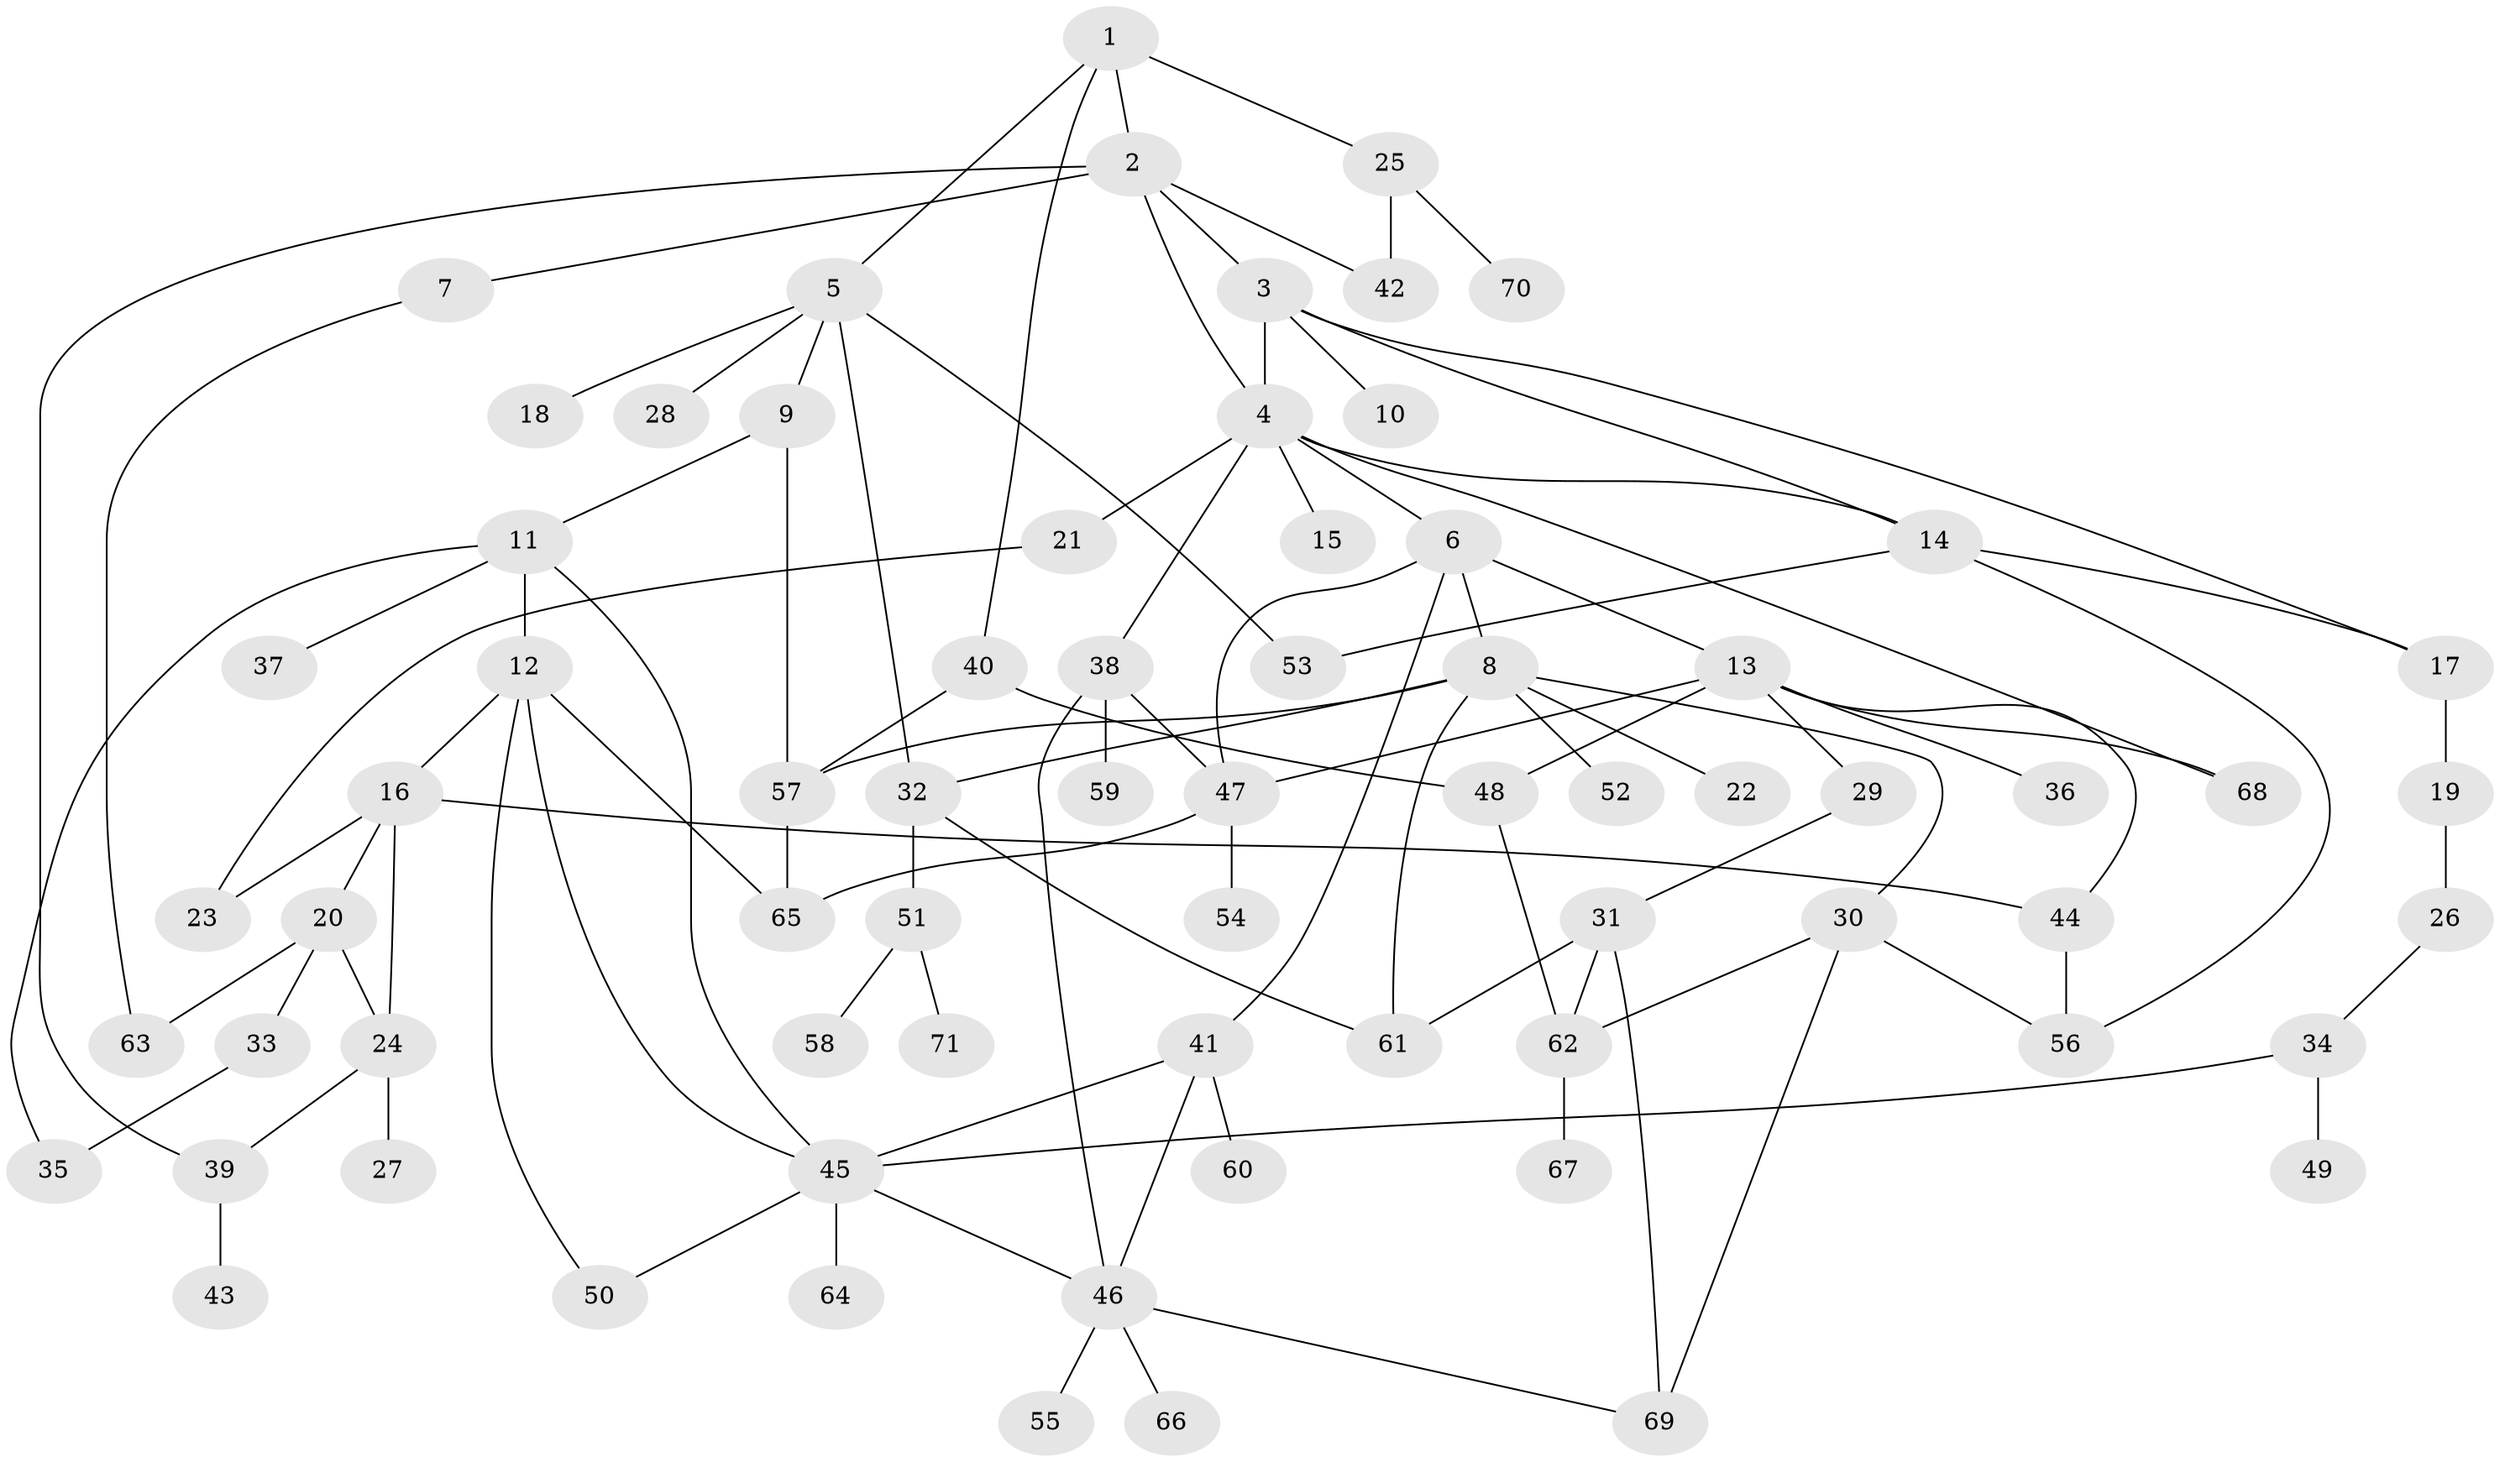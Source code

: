 // Generated by graph-tools (version 1.1) at 2025/10/02/27/25 16:10:52]
// undirected, 71 vertices, 104 edges
graph export_dot {
graph [start="1"]
  node [color=gray90,style=filled];
  1;
  2;
  3;
  4;
  5;
  6;
  7;
  8;
  9;
  10;
  11;
  12;
  13;
  14;
  15;
  16;
  17;
  18;
  19;
  20;
  21;
  22;
  23;
  24;
  25;
  26;
  27;
  28;
  29;
  30;
  31;
  32;
  33;
  34;
  35;
  36;
  37;
  38;
  39;
  40;
  41;
  42;
  43;
  44;
  45;
  46;
  47;
  48;
  49;
  50;
  51;
  52;
  53;
  54;
  55;
  56;
  57;
  58;
  59;
  60;
  61;
  62;
  63;
  64;
  65;
  66;
  67;
  68;
  69;
  70;
  71;
  1 -- 2;
  1 -- 5;
  1 -- 25;
  1 -- 40;
  2 -- 3;
  2 -- 4;
  2 -- 7;
  2 -- 42;
  2 -- 39;
  3 -- 10;
  3 -- 14;
  3 -- 17;
  3 -- 4;
  4 -- 6;
  4 -- 14;
  4 -- 15;
  4 -- 21;
  4 -- 38;
  4 -- 68;
  5 -- 9;
  5 -- 18;
  5 -- 28;
  5 -- 32;
  5 -- 53;
  6 -- 8;
  6 -- 13;
  6 -- 41;
  6 -- 47;
  7 -- 63;
  8 -- 22;
  8 -- 30;
  8 -- 52;
  8 -- 57;
  8 -- 32;
  8 -- 61;
  9 -- 11;
  9 -- 57;
  11 -- 12;
  11 -- 35;
  11 -- 37;
  11 -- 45;
  12 -- 16;
  12 -- 45;
  12 -- 65;
  12 -- 50;
  13 -- 29;
  13 -- 36;
  13 -- 68;
  13 -- 48;
  13 -- 44;
  13 -- 47;
  14 -- 17;
  14 -- 53;
  14 -- 56;
  16 -- 20;
  16 -- 24;
  16 -- 44;
  16 -- 23;
  17 -- 19;
  19 -- 26;
  20 -- 33;
  20 -- 63;
  20 -- 24;
  21 -- 23;
  24 -- 27;
  24 -- 39;
  25 -- 70;
  25 -- 42;
  26 -- 34;
  29 -- 31;
  30 -- 56;
  30 -- 69;
  30 -- 62;
  31 -- 61;
  31 -- 62;
  31 -- 69;
  32 -- 51;
  32 -- 61;
  33 -- 35;
  34 -- 49;
  34 -- 45;
  38 -- 59;
  38 -- 47;
  38 -- 46;
  39 -- 43;
  40 -- 48;
  40 -- 57;
  41 -- 46;
  41 -- 60;
  41 -- 45;
  44 -- 56;
  45 -- 50;
  45 -- 64;
  45 -- 46;
  46 -- 55;
  46 -- 66;
  46 -- 69;
  47 -- 54;
  47 -- 65;
  48 -- 62;
  51 -- 58;
  51 -- 71;
  57 -- 65;
  62 -- 67;
}
